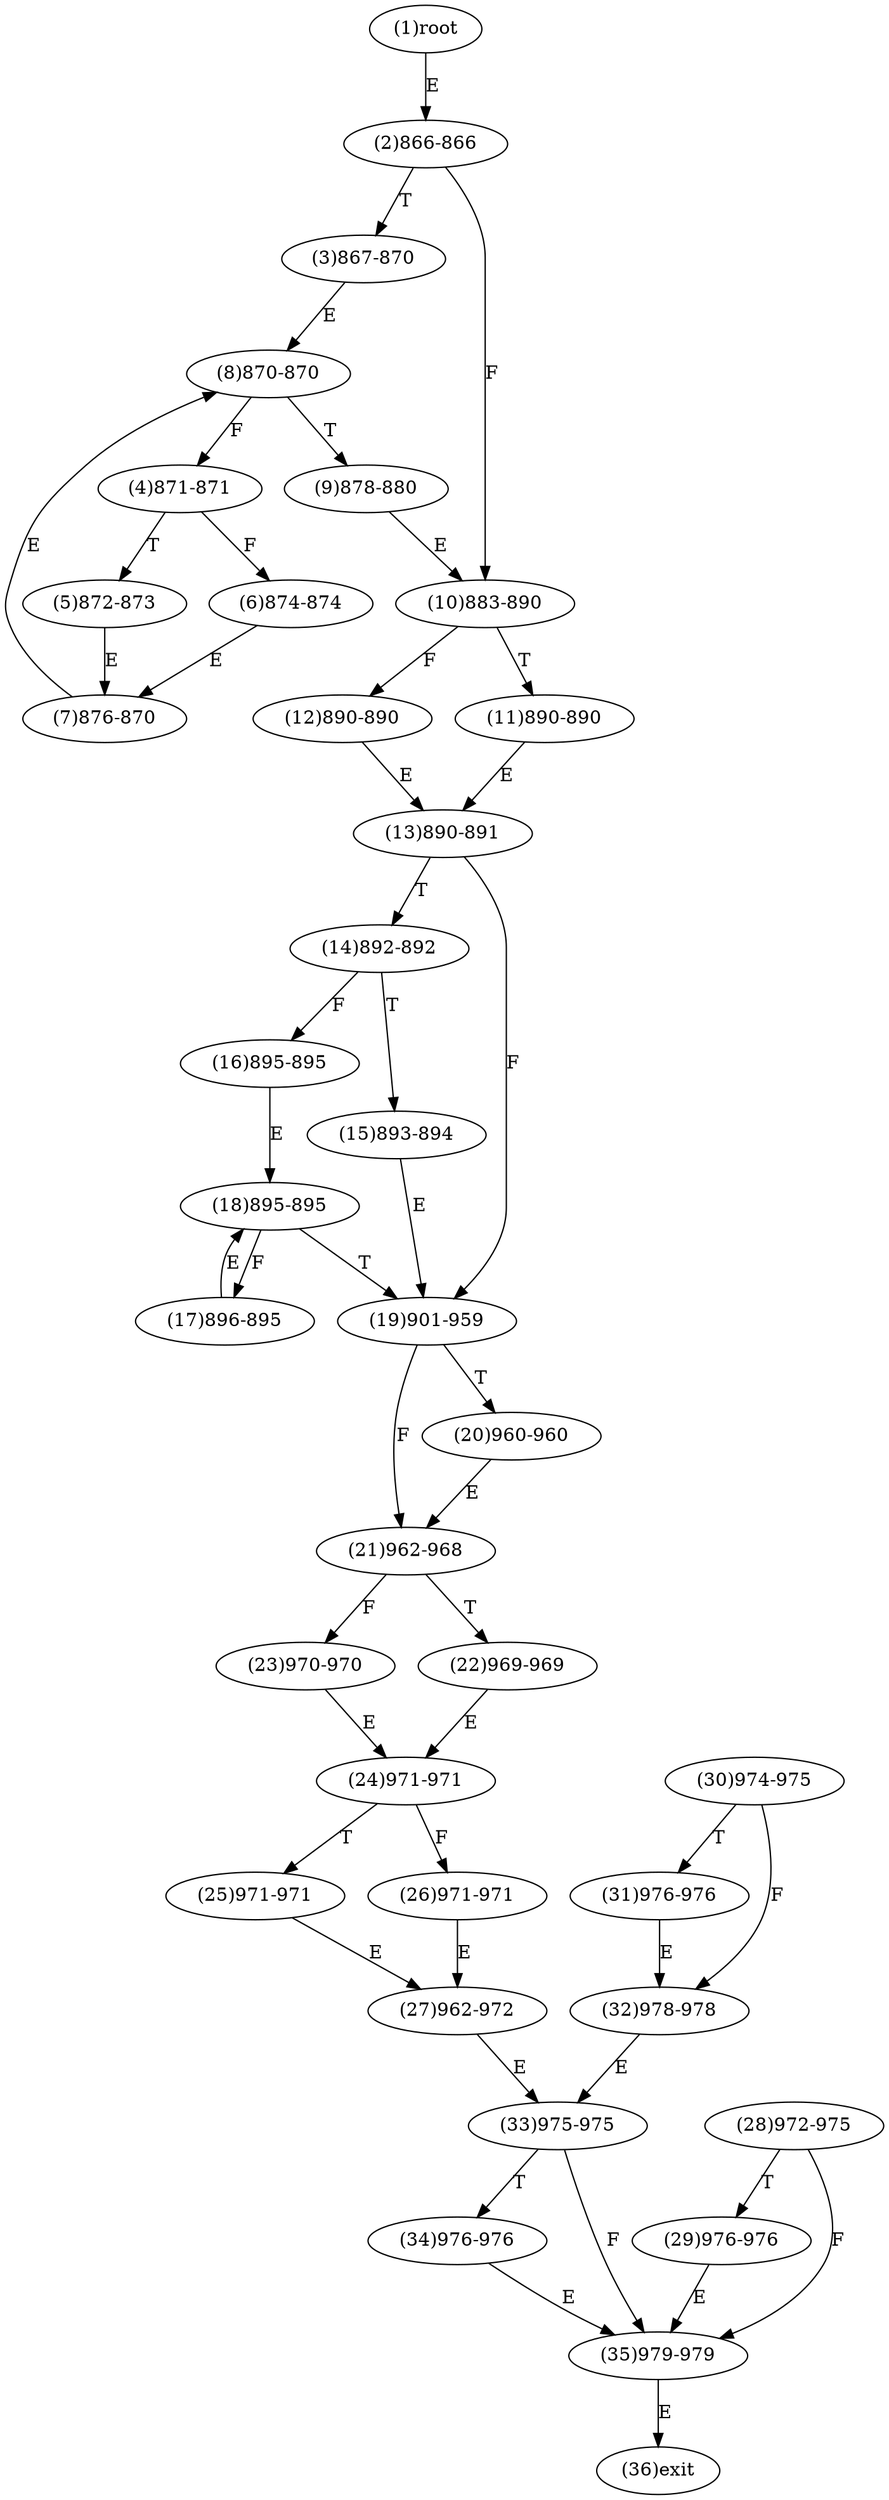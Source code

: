 digraph "" { 
1[ label="(1)root"];
2[ label="(2)866-866"];
3[ label="(3)867-870"];
4[ label="(4)871-871"];
5[ label="(5)872-873"];
6[ label="(6)874-874"];
7[ label="(7)876-870"];
8[ label="(8)870-870"];
9[ label="(9)878-880"];
10[ label="(10)883-890"];
11[ label="(11)890-890"];
12[ label="(12)890-890"];
13[ label="(13)890-891"];
14[ label="(14)892-892"];
15[ label="(15)893-894"];
17[ label="(17)896-895"];
16[ label="(16)895-895"];
19[ label="(19)901-959"];
18[ label="(18)895-895"];
21[ label="(21)962-968"];
20[ label="(20)960-960"];
23[ label="(23)970-970"];
22[ label="(22)969-969"];
25[ label="(25)971-971"];
24[ label="(24)971-971"];
27[ label="(27)962-972"];
26[ label="(26)971-971"];
29[ label="(29)976-976"];
28[ label="(28)972-975"];
31[ label="(31)976-976"];
30[ label="(30)974-975"];
34[ label="(34)976-976"];
35[ label="(35)979-979"];
32[ label="(32)978-978"];
33[ label="(33)975-975"];
36[ label="(36)exit"];
1->2[ label="E"];
2->10[ label="F"];
2->3[ label="T"];
3->8[ label="E"];
4->6[ label="F"];
4->5[ label="T"];
5->7[ label="E"];
6->7[ label="E"];
7->8[ label="E"];
8->4[ label="F"];
8->9[ label="T"];
9->10[ label="E"];
10->12[ label="F"];
10->11[ label="T"];
11->13[ label="E"];
12->13[ label="E"];
13->19[ label="F"];
13->14[ label="T"];
14->16[ label="F"];
14->15[ label="T"];
15->19[ label="E"];
16->18[ label="E"];
17->18[ label="E"];
18->17[ label="F"];
18->19[ label="T"];
19->21[ label="F"];
19->20[ label="T"];
20->21[ label="E"];
21->23[ label="F"];
21->22[ label="T"];
22->24[ label="E"];
23->24[ label="E"];
24->26[ label="F"];
24->25[ label="T"];
25->27[ label="E"];
26->27[ label="E"];
27->33[ label="E"];
28->35[ label="F"];
28->29[ label="T"];
29->35[ label="E"];
30->32[ label="F"];
30->31[ label="T"];
31->32[ label="E"];
32->33[ label="E"];
33->35[ label="F"];
33->34[ label="T"];
34->35[ label="E"];
35->36[ label="E"];
}